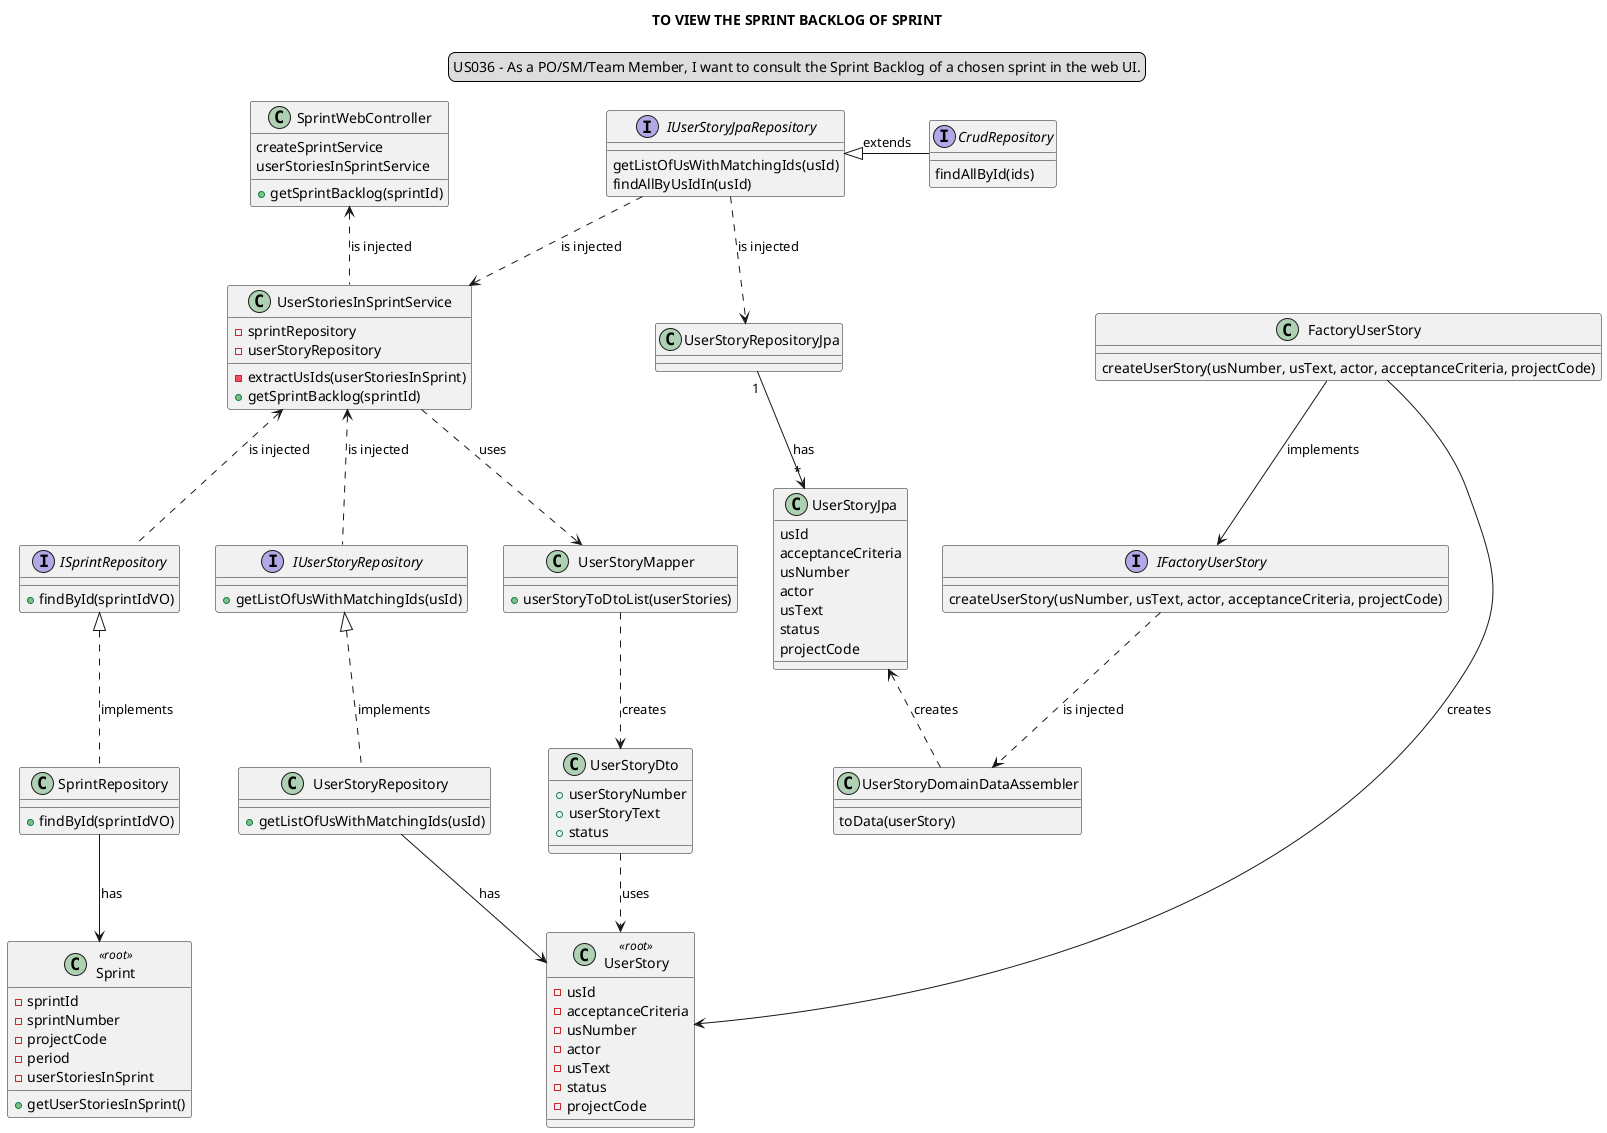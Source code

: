 @startuml

skinparam sequenceMessageAlign center
title TO VIEW THE SPRINT BACKLOG OF SPRINT
legend top
US036 - As a PO/SM/Team Member, I want to consult the Sprint Backlog of a chosen sprint in the web UI.
end legend

class "SprintWebController"{
createSprintService
userStoriesInSprintService
+ getSprintBacklog(sprintId)
}

class UserStoriesInSprintService{
- sprintRepository
- userStoryRepository
- extractUsIds(userStoriesInSprint)
+ getSprintBacklog(sprintId)
}

class UserStoryMapper{
+ userStoryToDtoList(userStories)
}

class UserStoryDto {
+ userStoryNumber
+ userStoryText
+ status
}

interface ISprintRepository{
+ findById(sprintIdVO)
}

class UserStoryRepository{
+ getListOfUsWithMatchingIds(usId)
}

interface IUserStoryRepository{
+ getListOfUsWithMatchingIds(usId)
}

class SprintRepository{
+ findById(sprintIdVO)
}

class Sprint<<root>>{
- sprintId
- sprintNumber
- projectCode
- period
- userStoriesInSprint
+ getUserStoriesInSprint()
}

class UserStory<<root>>{
- usId
- acceptanceCriteria
- usNumber
- actor
- usText
- status
- projectCode
}

class UserStoryJpa{
    usId
    acceptanceCriteria
    usNumber
    actor
    usText
    status
    projectCode
}

class UserStoryDomainDataAssembler{
toData(userStory)
}

class FactoryUserStory{
createUserStory(usNumber, usText, actor, acceptanceCriteria, projectCode)
}

interface IUserStoryJpaRepository{
getListOfUsWithMatchingIds(usId)
findAllByUsIdIn(usId)
}

interface CrudRepository{
findAllById(ids)
}

interface IFactoryUserStory{
createUserStory(usNumber, usText, actor, acceptanceCriteria, projectCode)
}

SprintWebController <.. UserStoriesInSprintService: is injected
UserStoriesInSprintService <.. ISprintRepository: is injected
UserStoriesInSprintService <.. IUserStoryRepository: is injected
UserStoriesInSprintService ..> UserStoryMapper: uses
IUserStoryRepository <|.. UserStoryRepository: implements
ISprintRepository <|.. SprintRepository: implements
SprintRepository --> Sprint: has
UserStoryRepository --> UserStory: has
UserStoryMapper ..> UserStoryDto: creates
UserStoryDto ..> UserStory: uses
UserStoryJpa <.. UserStoryDomainDataAssembler: creates
IFactoryUserStory ..> UserStoryDomainDataAssembler: is injected
UserStoryRepositoryJpa "1" --> "*" UserStoryJpa: has
CrudRepository --left|> IUserStoryJpaRepository: extends
IUserStoryJpaRepository ..> UserStoryRepositoryJpa: is injected
IUserStoryJpaRepository ..> UserStoriesInSprintService: is injected
FactoryUserStory --> IFactoryUserStory: implements
FactoryUserStory --> UserStory: creates
@enduml